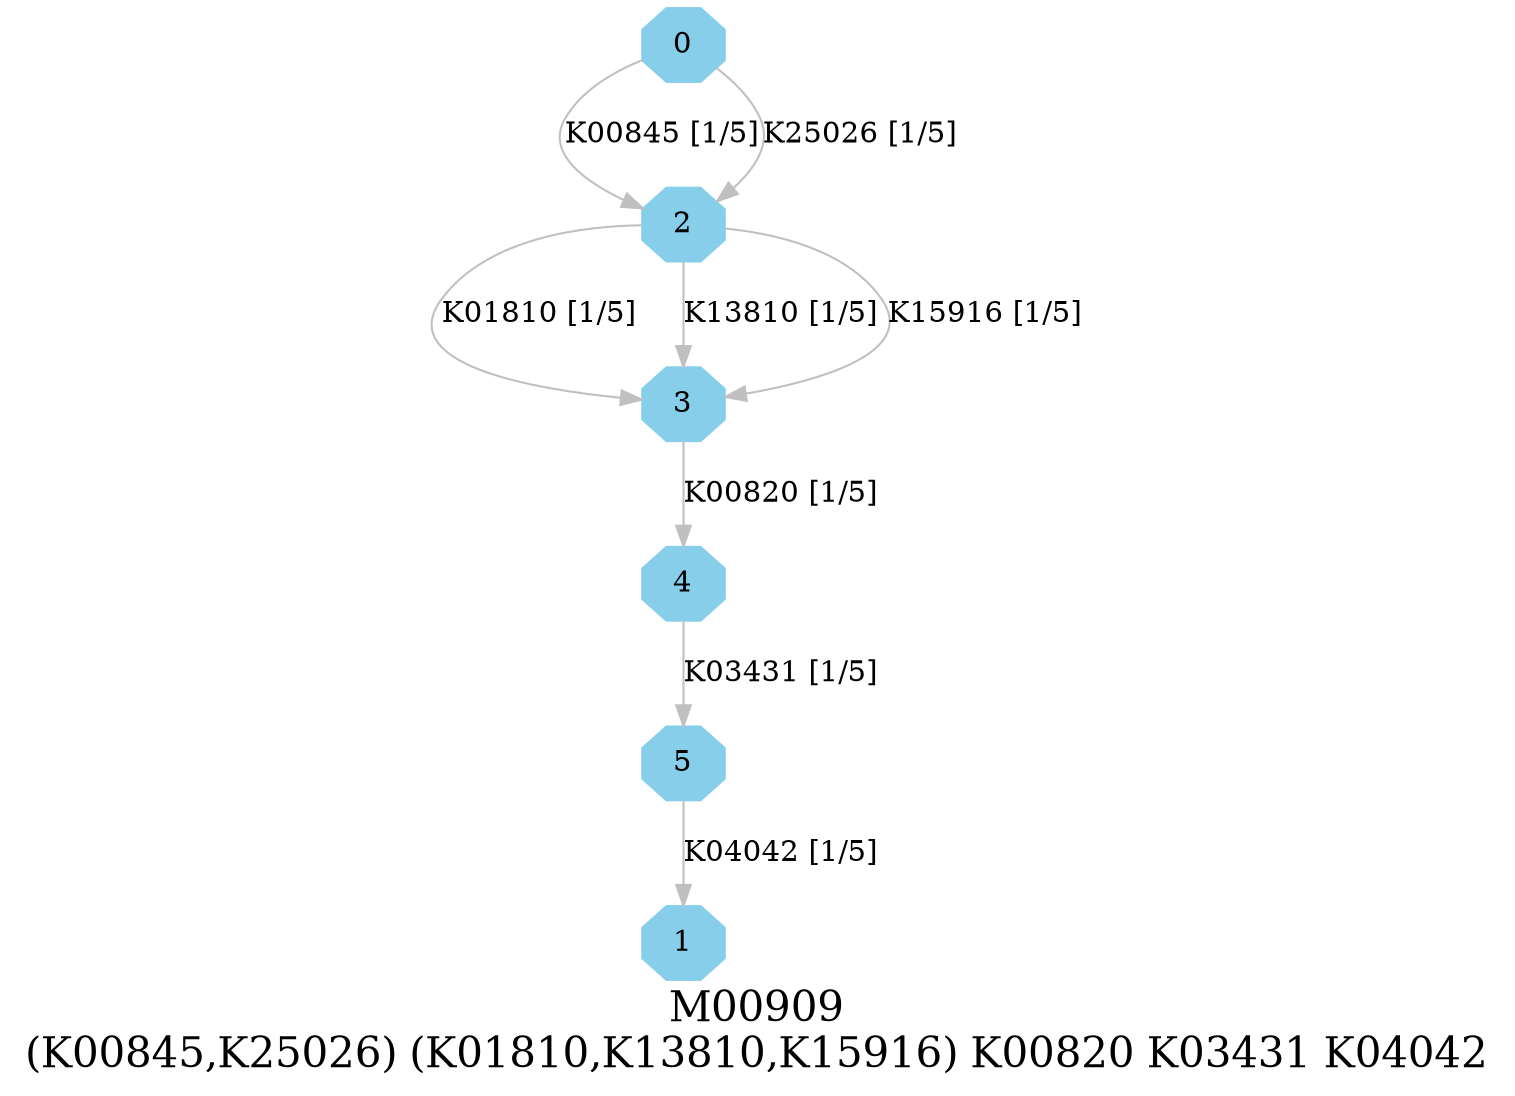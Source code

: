 digraph G {
graph [label="M00909
(K00845,K25026) (K01810,K13810,K15916) K00820 K03431 K04042",fontsize=20];
node [shape=box,style=filled];
edge [len=3,color=grey];
{node [width=.3,height=.3,shape=octagon,style=filled,color=skyblue] 0 1 2 3 4 5 }
0 -> 2 [label="K00845 [1/5]"];
0 -> 2 [label="K25026 [1/5]"];
2 -> 3 [label="K01810 [1/5]"];
2 -> 3 [label="K13810 [1/5]"];
2 -> 3 [label="K15916 [1/5]"];
3 -> 4 [label="K00820 [1/5]"];
4 -> 5 [label="K03431 [1/5]"];
5 -> 1 [label="K04042 [1/5]"];
}